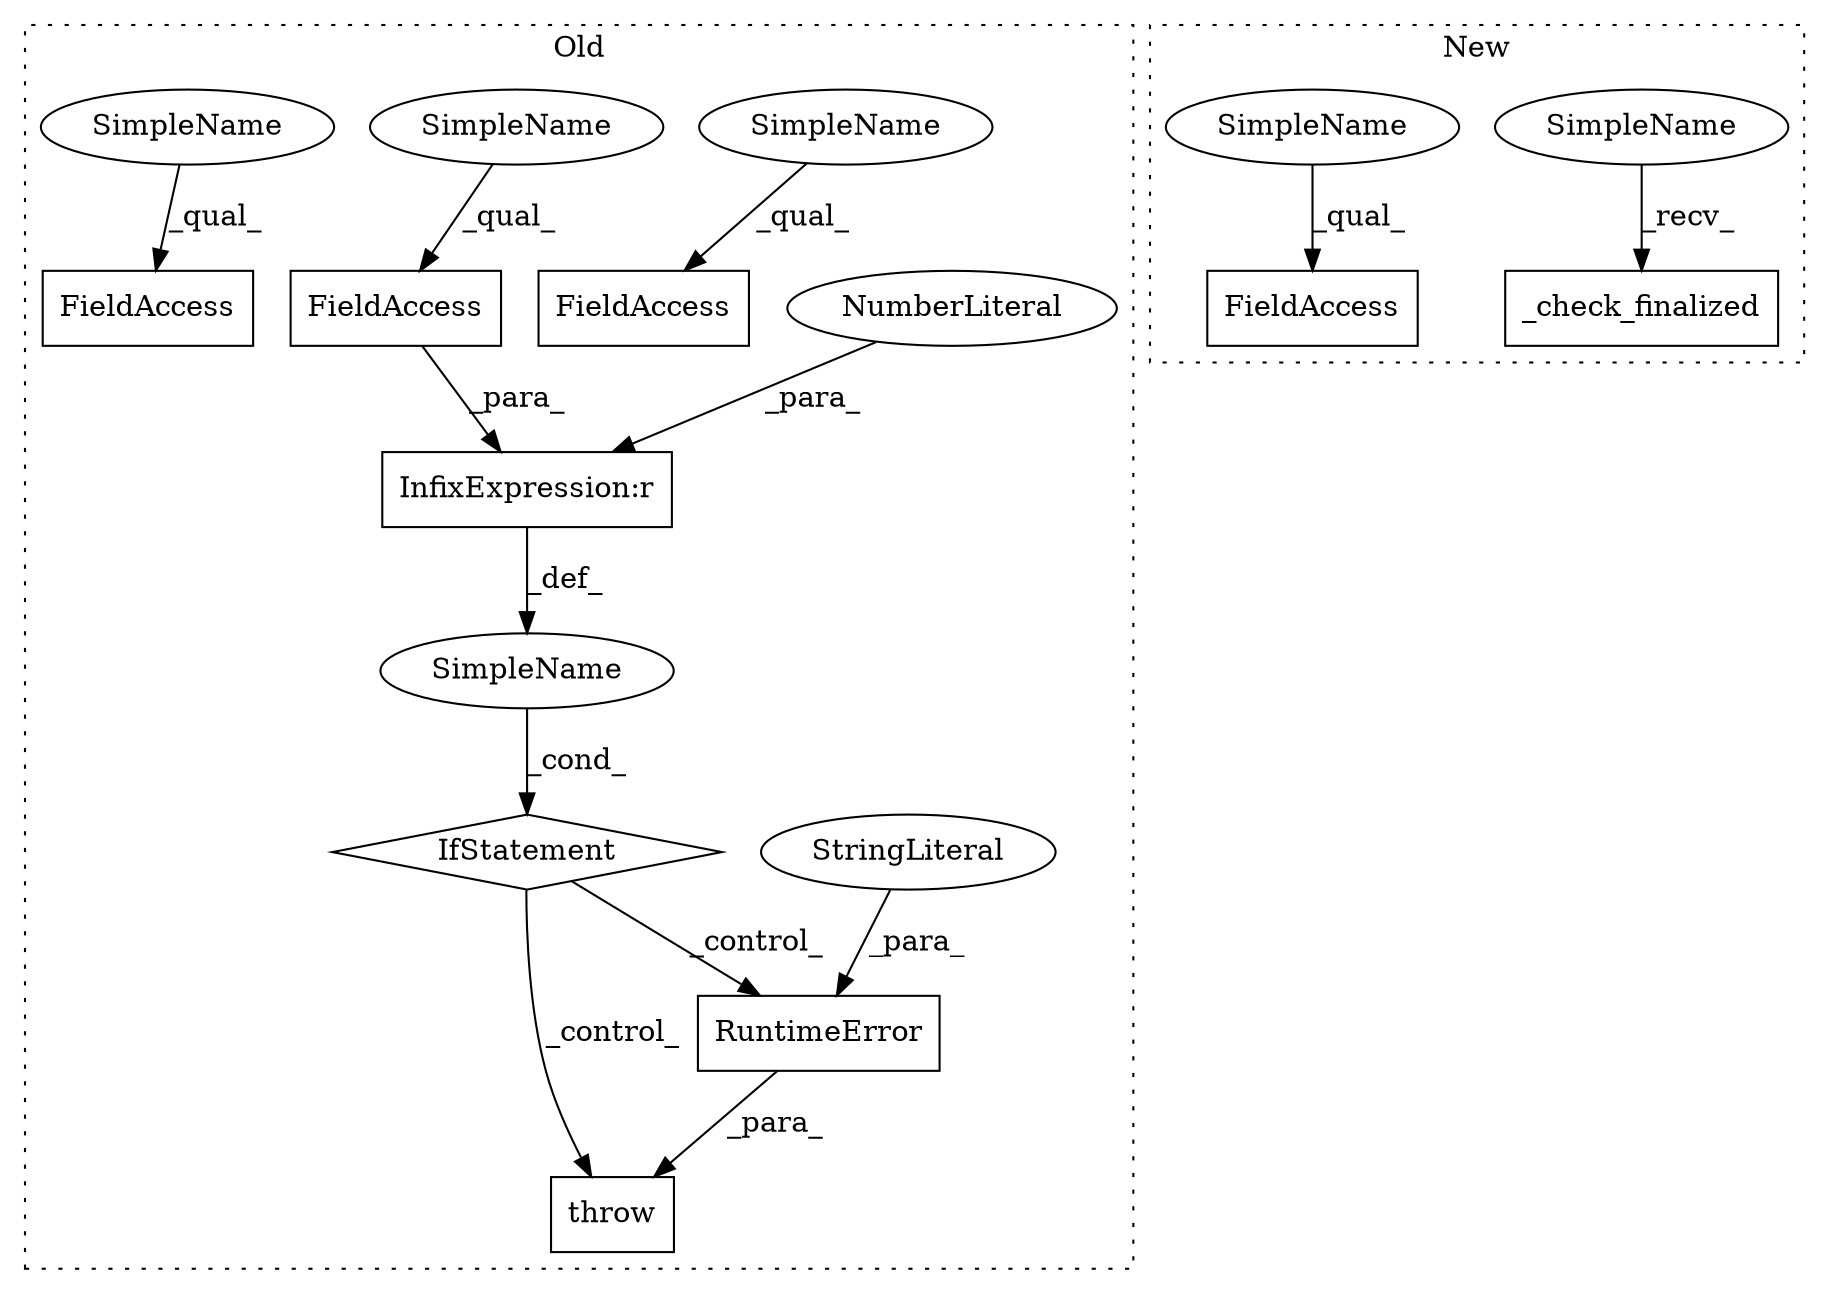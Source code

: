 digraph G {
subgraph cluster0 {
1 [label="throw" a="53" s="6494" l="6" shape="box"];
3 [label="RuntimeError" a="32" s="6500,6556" l="13,1" shape="box"];
4 [label="InfixExpression:r" a="27" s="6479" l="4" shape="box"];
5 [label="NumberLiteral" a="34" s="6483" l="1" shape="ellipse"];
6 [label="SimpleName" a="42" s="" l="" shape="ellipse"];
7 [label="StringLiteral" a="45" s="6513" l="43" shape="ellipse"];
8 [label="FieldAccess" a="22" s="6468" l="11" shape="box"];
10 [label="IfStatement" a="25" s="6464,6484" l="4,2" shape="diamond"];
11 [label="FieldAccess" a="22" s="6788" l="10" shape="box"];
12 [label="FieldAccess" a="22" s="6873" l="12" shape="box"];
13 [label="SimpleName" a="42" s="6873" l="4" shape="ellipse"];
14 [label="SimpleName" a="42" s="6468" l="4" shape="ellipse"];
15 [label="SimpleName" a="42" s="6788" l="4" shape="ellipse"];
label = "Old";
style="dotted";
}
subgraph cluster1 {
2 [label="_check_finalized" a="32" s="8365" l="18" shape="box"];
9 [label="FieldAccess" a="22" s="8468" l="17" shape="box"];
16 [label="SimpleName" a="42" s="8360" l="4" shape="ellipse"];
17 [label="SimpleName" a="42" s="8468" l="4" shape="ellipse"];
label = "New";
style="dotted";
}
3 -> 1 [label="_para_"];
4 -> 6 [label="_def_"];
5 -> 4 [label="_para_"];
6 -> 10 [label="_cond_"];
7 -> 3 [label="_para_"];
8 -> 4 [label="_para_"];
10 -> 1 [label="_control_"];
10 -> 3 [label="_control_"];
13 -> 12 [label="_qual_"];
14 -> 8 [label="_qual_"];
15 -> 11 [label="_qual_"];
16 -> 2 [label="_recv_"];
17 -> 9 [label="_qual_"];
}
